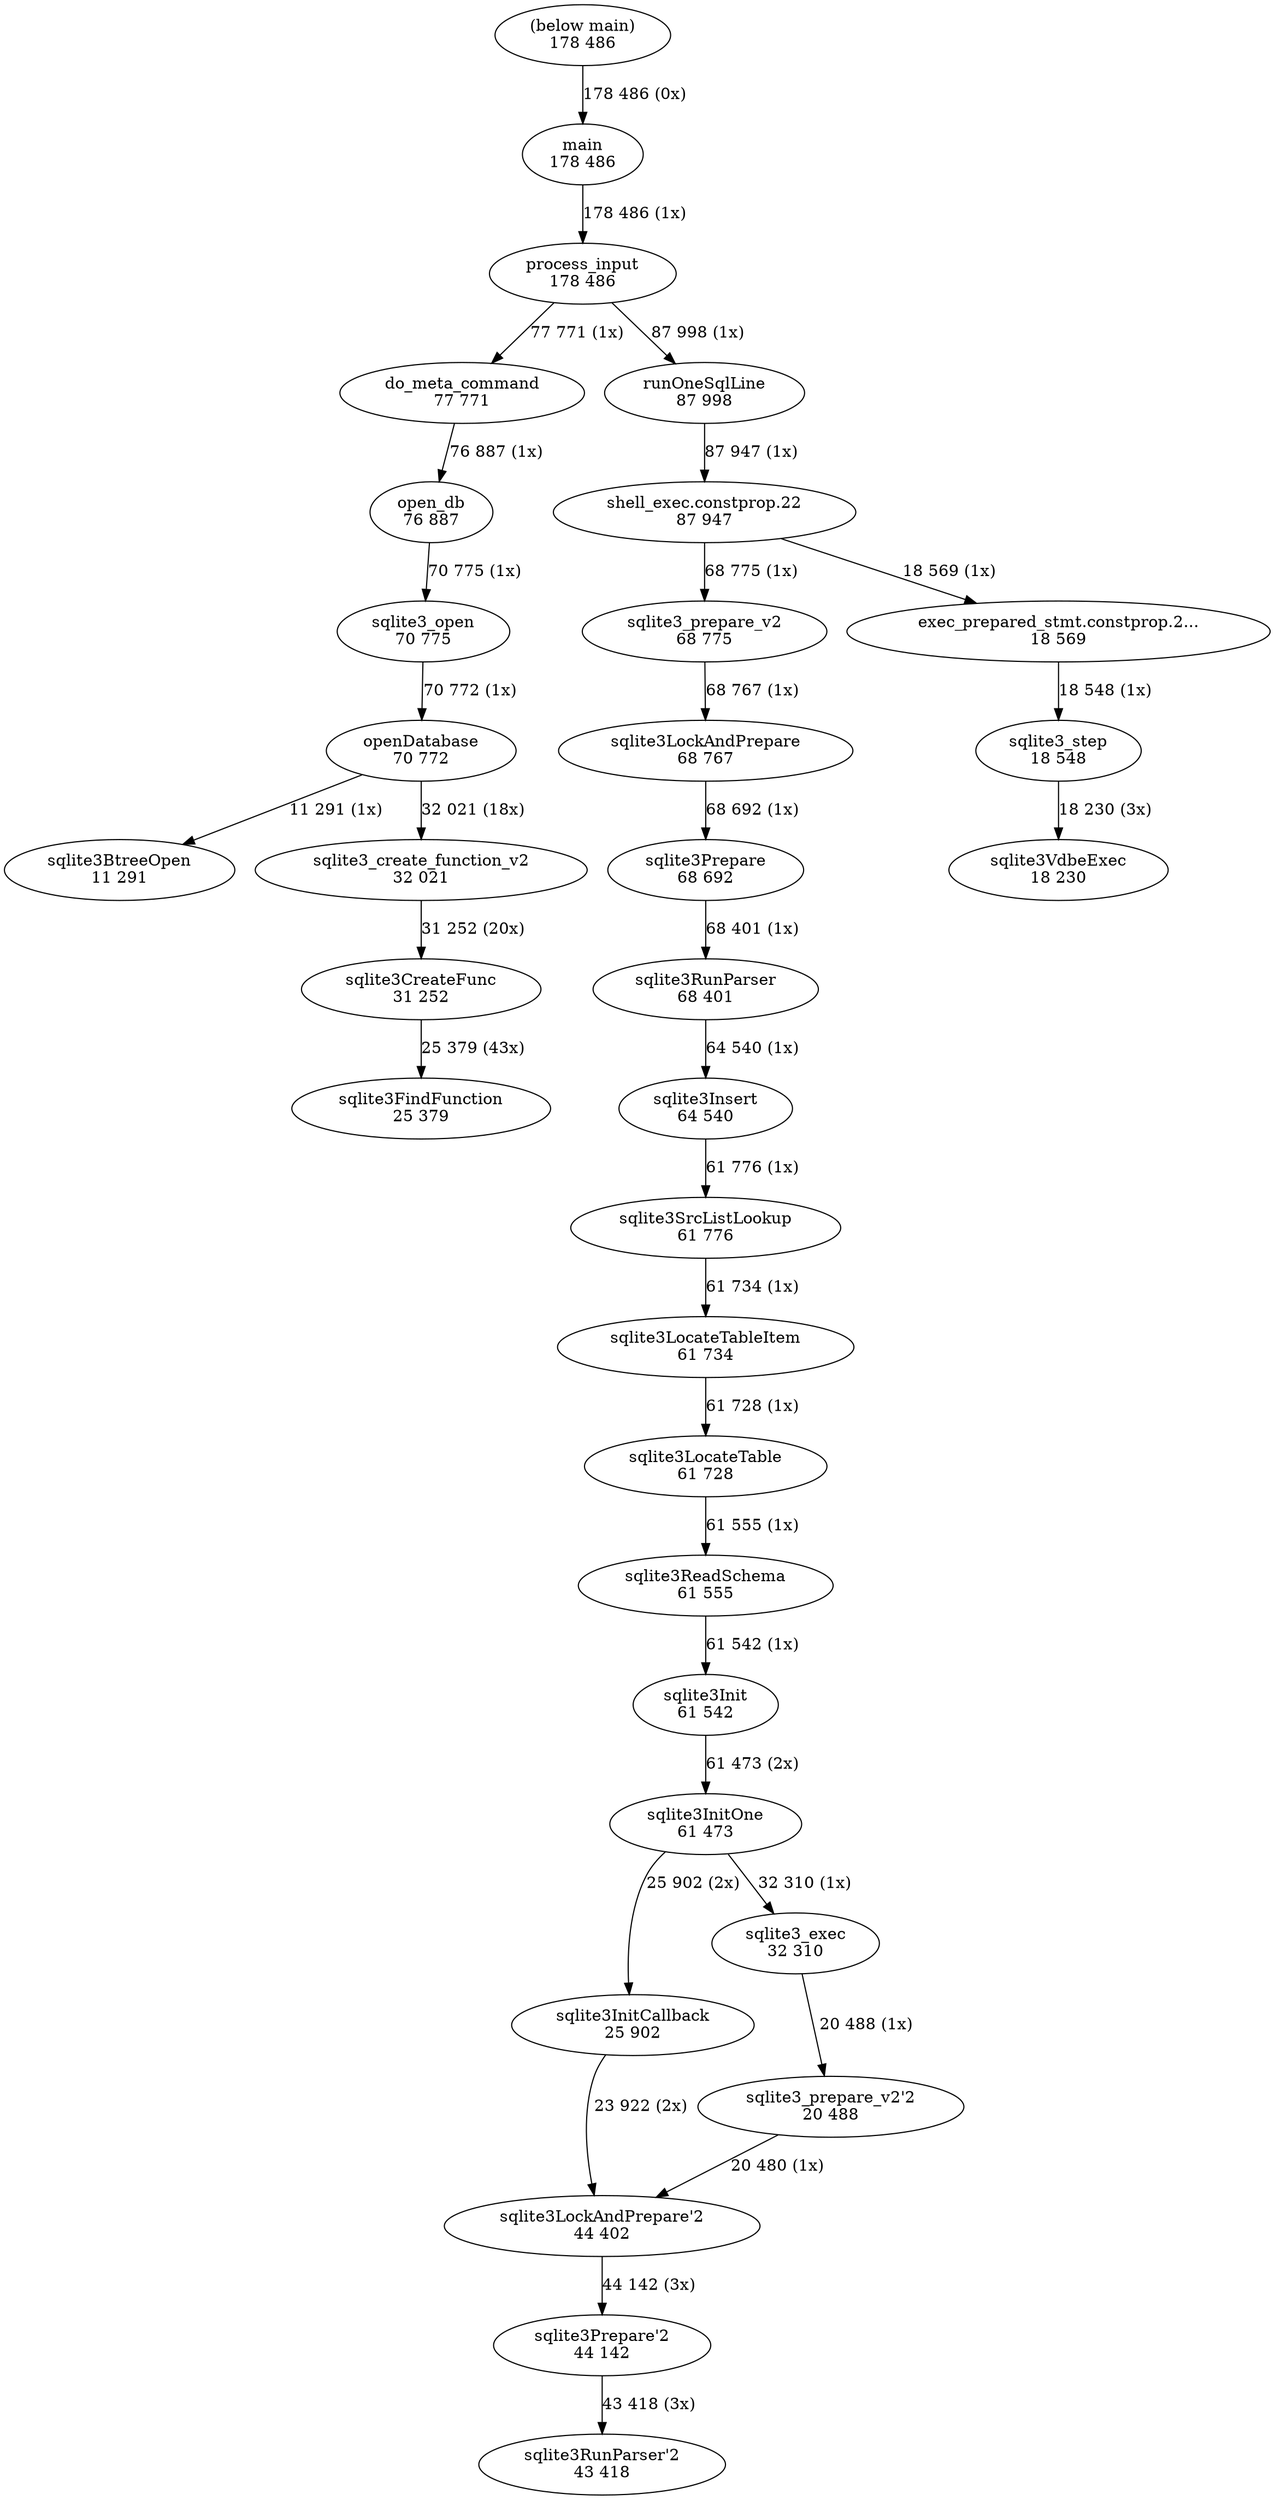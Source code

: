 digraph "callgraph" {
  F2549ca8 [label="sqlite3LocateTable\n61 728"];
  F254a0c8 [label="sqlite3ReadSchema\n61 555"];
  F2552f98 [label="sqlite3_step\n18 548"];
  F2553358 [label="sqlite3VdbeExec\n18 230"];
  F2554018 [label="sqlite3RunParser'2\n43 418"];
  F2560388 [label="openDatabase\n70 772"];
  F2561f88 [label="sqlite3BtreeOpen\n11 291"];
  F2563e08 [label="sqlite3_create_function_v2\n32 021"];
  F25803d8 [label="sqlite3FindFunction\n25 379"];
  F2582ba8 [label="sqlite3Prepare\n68 692"];
  F2583b18 [label="sqlite3RunParser\n68 401"];
  F25849f8 [label="sqlite3Prepare'2\n44 142"];
  F2586ac8 [label="sqlite3LocateTableItem\n61 734"];
  F25bcb18 [label="sqlite3Init\n61 542"];
  F25bcea8 [label="sqlite3InitOne\n61 473"];
  F25cb538 [label="sqlite3CreateFunc\n31 252"];
  F25ccf58 [label="sqlite3LockAndPrepare\n68 767"];
  F25cd708 [label="sqlite3LockAndPrepare'2\n44 402"];
  F25fa538 [label="sqlite3Insert\n64 540"];
  F25fba98 [label="sqlite3SrcListLookup\n61 776"];
  F2620ab8 [label="sqlite3_open\n70 775"];
  F2622bb8 [label="sqlite3_prepare_v2\n68 775"];
  F2623188 [label="sqlite3_prepare_v2'2\n20 488"];
  F26238e8 [label="sqlite3InitCallback\n25 902"];
  F26247d8 [label="sqlite3_exec\n32 310"];
  F26a3b98 [label="do_meta_command\n77 771"];
  F26a4928 [label="open_db\n76 887"];
  F26a51f8 [label="exec_prepared_stmt.constprop.2...\n18 569"];
  F26a5eb8 [label="runOneSqlLine\n87 998"];
  F26a6478 [label="shell_exec.constprop.22\n87 947"];
  F26a8ec8 [label="main\n178 486"];
  F26aa588 [label="process_input\n178 486"];
  F2744e98 [label="(below main)\n178 486"];
  F2549ca8 -> F254a0c8 [weight=2,label="61 555 (1x)"];
  F254a0c8 -> F25bcb18 [weight=2,label="61 542 (1x)"];
  F2552f98 -> F2553358 [weight=2,label="18 230 (3x)"];
  F2560388 -> F2561f88 [weight=2,label="11 291 (1x)"];
  F2560388 -> F2563e08 [weight=2,label="32 021 (18x)"];
  F2563e08 -> F25cb538 [weight=2,label="31 252 (20x)"];
  F2582ba8 -> F2583b18 [weight=2,label="68 401 (1x)"];
  F2583b18 -> F25fa538 [weight=2,label="64 540 (1x)"];
  F25849f8 -> F2554018 [weight=2,label="43 418 (3x)"];
  F2586ac8 -> F2549ca8 [weight=2,label="61 728 (1x)"];
  F25bcb18 -> F25bcea8 [weight=2,label="61 473 (2x)"];
  F25bcea8 -> F26238e8 [weight=2,label="25 902 (2x)"];
  F25bcea8 -> F26247d8 [weight=2,label="32 310 (1x)"];
  F25cb538 -> F25803d8 [weight=2,label="25 379 (43x)"];
  F25ccf58 -> F2582ba8 [weight=2,label="68 692 (1x)"];
  F25cd708 -> F25849f8 [weight=2,label="44 142 (3x)"];
  F25fa538 -> F25fba98 [weight=2,label="61 776 (1x)"];
  F25fba98 -> F2586ac8 [weight=2,label="61 734 (1x)"];
  F2620ab8 -> F2560388 [weight=2,label="70 772 (1x)"];
  F2622bb8 -> F25ccf58 [weight=2,label="68 767 (1x)"];
  F2623188 -> F25cd708 [weight=2,label="20 480 (1x)"];
  F26238e8 -> F25cd708 [weight=2,label="23 922 (2x)"];
  F26247d8 -> F2623188 [weight=2,label="20 488 (1x)"];
  F26a3b98 -> F26a4928 [weight=2,label="76 887 (1x)"];
  F26a4928 -> F2620ab8 [weight=2,label="70 775 (1x)"];
  F26a51f8 -> F2552f98 [weight=2,label="18 548 (1x)"];
  F26a5eb8 -> F26a6478 [weight=2,label="87 947 (1x)"];
  F26a6478 -> F2622bb8 [weight=2,label="68 775 (1x)"];
  F26a6478 -> F26a51f8 [weight=2,label="18 569 (1x)"];
  F26a8ec8 -> F26aa588 [weight=2,label="178 486 (1x)"];
  F26aa588 -> F26a3b98 [weight=2,label="77 771 (1x)"];
  F26aa588 -> F26a5eb8 [weight=2,label="87 998 (1x)"];
  F2744e98 -> F26a8ec8 [weight=2,label="178 486 (0x)"];
}
